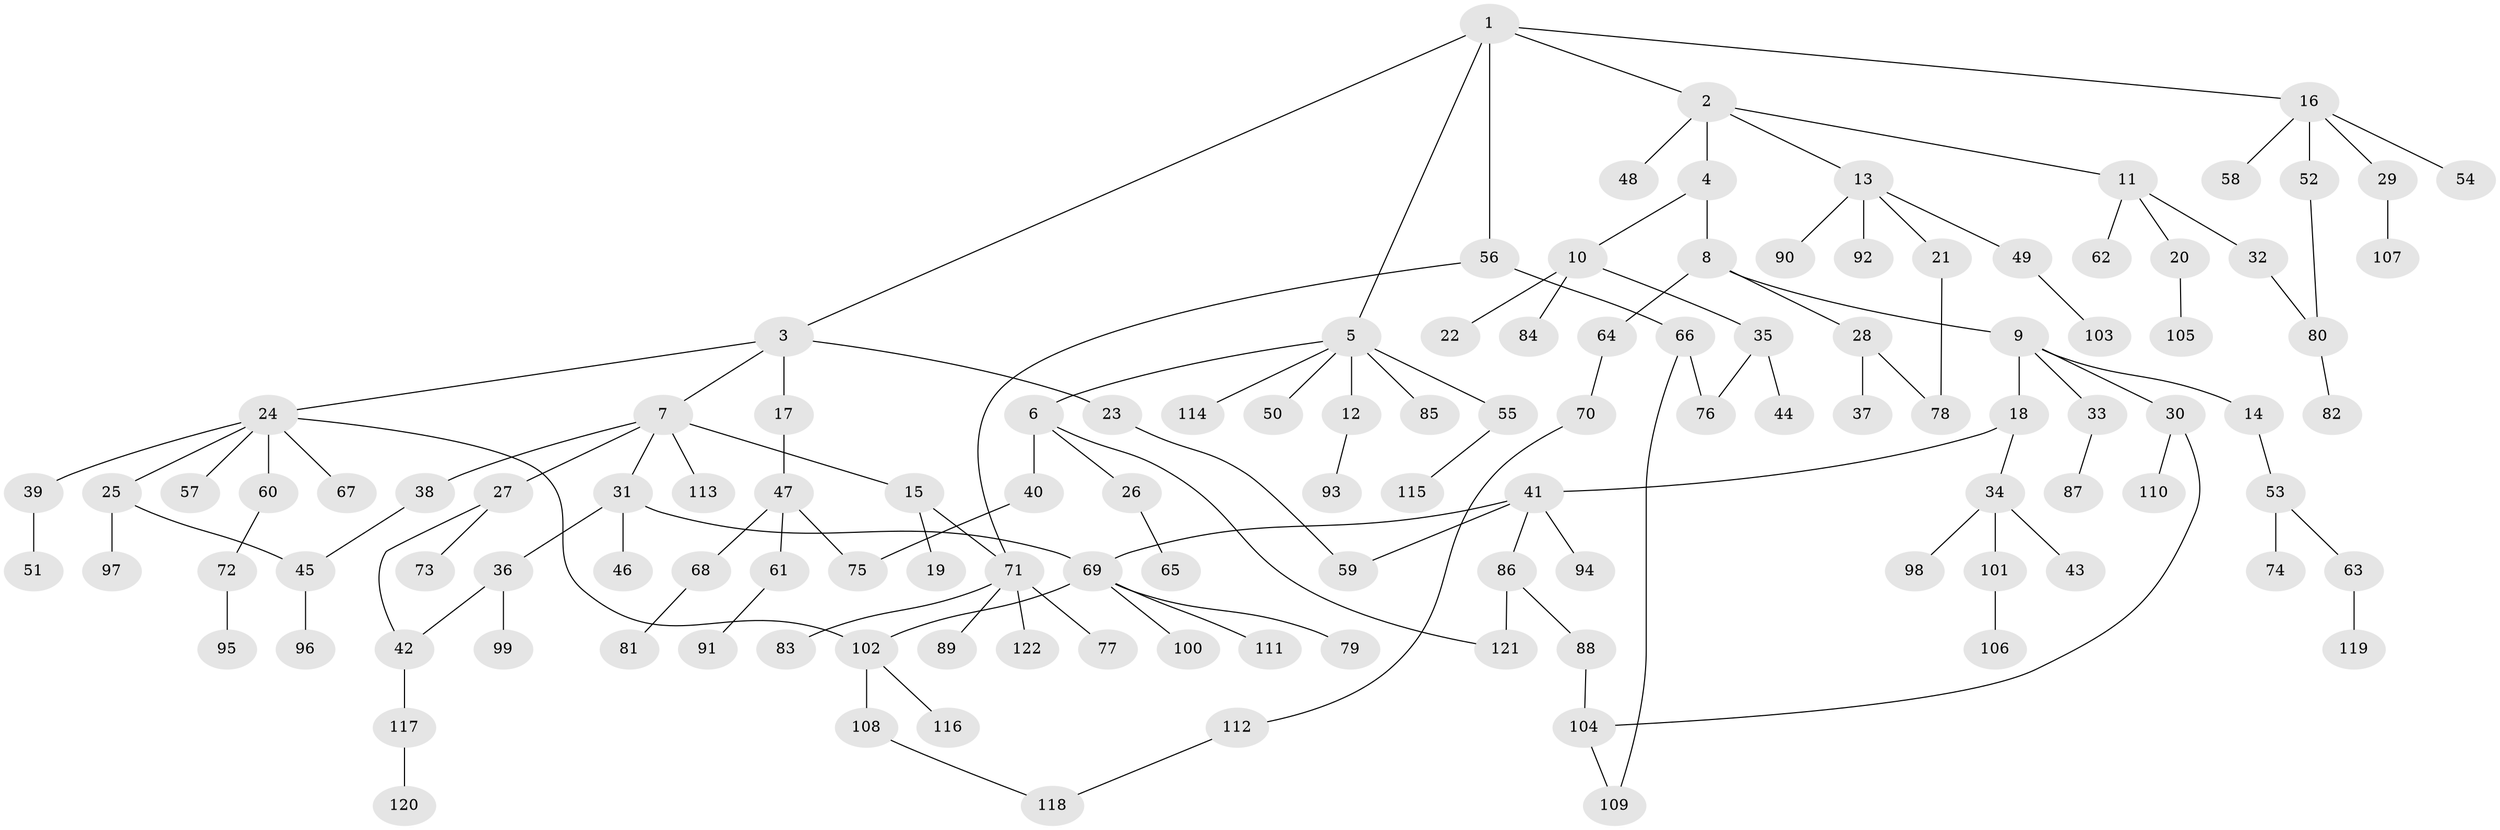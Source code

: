 // Generated by graph-tools (version 1.1) at 2025/10/02/27/25 16:10:51]
// undirected, 122 vertices, 135 edges
graph export_dot {
graph [start="1"]
  node [color=gray90,style=filled];
  1;
  2;
  3;
  4;
  5;
  6;
  7;
  8;
  9;
  10;
  11;
  12;
  13;
  14;
  15;
  16;
  17;
  18;
  19;
  20;
  21;
  22;
  23;
  24;
  25;
  26;
  27;
  28;
  29;
  30;
  31;
  32;
  33;
  34;
  35;
  36;
  37;
  38;
  39;
  40;
  41;
  42;
  43;
  44;
  45;
  46;
  47;
  48;
  49;
  50;
  51;
  52;
  53;
  54;
  55;
  56;
  57;
  58;
  59;
  60;
  61;
  62;
  63;
  64;
  65;
  66;
  67;
  68;
  69;
  70;
  71;
  72;
  73;
  74;
  75;
  76;
  77;
  78;
  79;
  80;
  81;
  82;
  83;
  84;
  85;
  86;
  87;
  88;
  89;
  90;
  91;
  92;
  93;
  94;
  95;
  96;
  97;
  98;
  99;
  100;
  101;
  102;
  103;
  104;
  105;
  106;
  107;
  108;
  109;
  110;
  111;
  112;
  113;
  114;
  115;
  116;
  117;
  118;
  119;
  120;
  121;
  122;
  1 -- 2;
  1 -- 3;
  1 -- 5;
  1 -- 16;
  1 -- 56;
  2 -- 4;
  2 -- 11;
  2 -- 13;
  2 -- 48;
  3 -- 7;
  3 -- 17;
  3 -- 23;
  3 -- 24;
  4 -- 8;
  4 -- 10;
  5 -- 6;
  5 -- 12;
  5 -- 50;
  5 -- 55;
  5 -- 85;
  5 -- 114;
  6 -- 26;
  6 -- 40;
  6 -- 121;
  7 -- 15;
  7 -- 27;
  7 -- 31;
  7 -- 38;
  7 -- 113;
  8 -- 9;
  8 -- 28;
  8 -- 64;
  9 -- 14;
  9 -- 18;
  9 -- 30;
  9 -- 33;
  10 -- 22;
  10 -- 35;
  10 -- 84;
  11 -- 20;
  11 -- 32;
  11 -- 62;
  12 -- 93;
  13 -- 21;
  13 -- 49;
  13 -- 90;
  13 -- 92;
  14 -- 53;
  15 -- 19;
  15 -- 71;
  16 -- 29;
  16 -- 52;
  16 -- 54;
  16 -- 58;
  17 -- 47;
  18 -- 34;
  18 -- 41;
  20 -- 105;
  21 -- 78;
  23 -- 59;
  24 -- 25;
  24 -- 39;
  24 -- 57;
  24 -- 60;
  24 -- 67;
  24 -- 102;
  25 -- 97;
  25 -- 45;
  26 -- 65;
  27 -- 42;
  27 -- 73;
  28 -- 37;
  28 -- 78;
  29 -- 107;
  30 -- 104;
  30 -- 110;
  31 -- 36;
  31 -- 46;
  31 -- 69;
  32 -- 80;
  33 -- 87;
  34 -- 43;
  34 -- 98;
  34 -- 101;
  35 -- 44;
  35 -- 76;
  36 -- 99;
  36 -- 42;
  38 -- 45;
  39 -- 51;
  40 -- 75;
  41 -- 59;
  41 -- 69;
  41 -- 86;
  41 -- 94;
  42 -- 117;
  45 -- 96;
  47 -- 61;
  47 -- 68;
  47 -- 75;
  49 -- 103;
  52 -- 80;
  53 -- 63;
  53 -- 74;
  55 -- 115;
  56 -- 66;
  56 -- 71;
  60 -- 72;
  61 -- 91;
  63 -- 119;
  64 -- 70;
  66 -- 76;
  66 -- 109;
  68 -- 81;
  69 -- 79;
  69 -- 100;
  69 -- 111;
  69 -- 102;
  70 -- 112;
  71 -- 77;
  71 -- 83;
  71 -- 89;
  71 -- 122;
  72 -- 95;
  80 -- 82;
  86 -- 88;
  86 -- 121;
  88 -- 104;
  101 -- 106;
  102 -- 108;
  102 -- 116;
  104 -- 109;
  108 -- 118;
  112 -- 118;
  117 -- 120;
}
